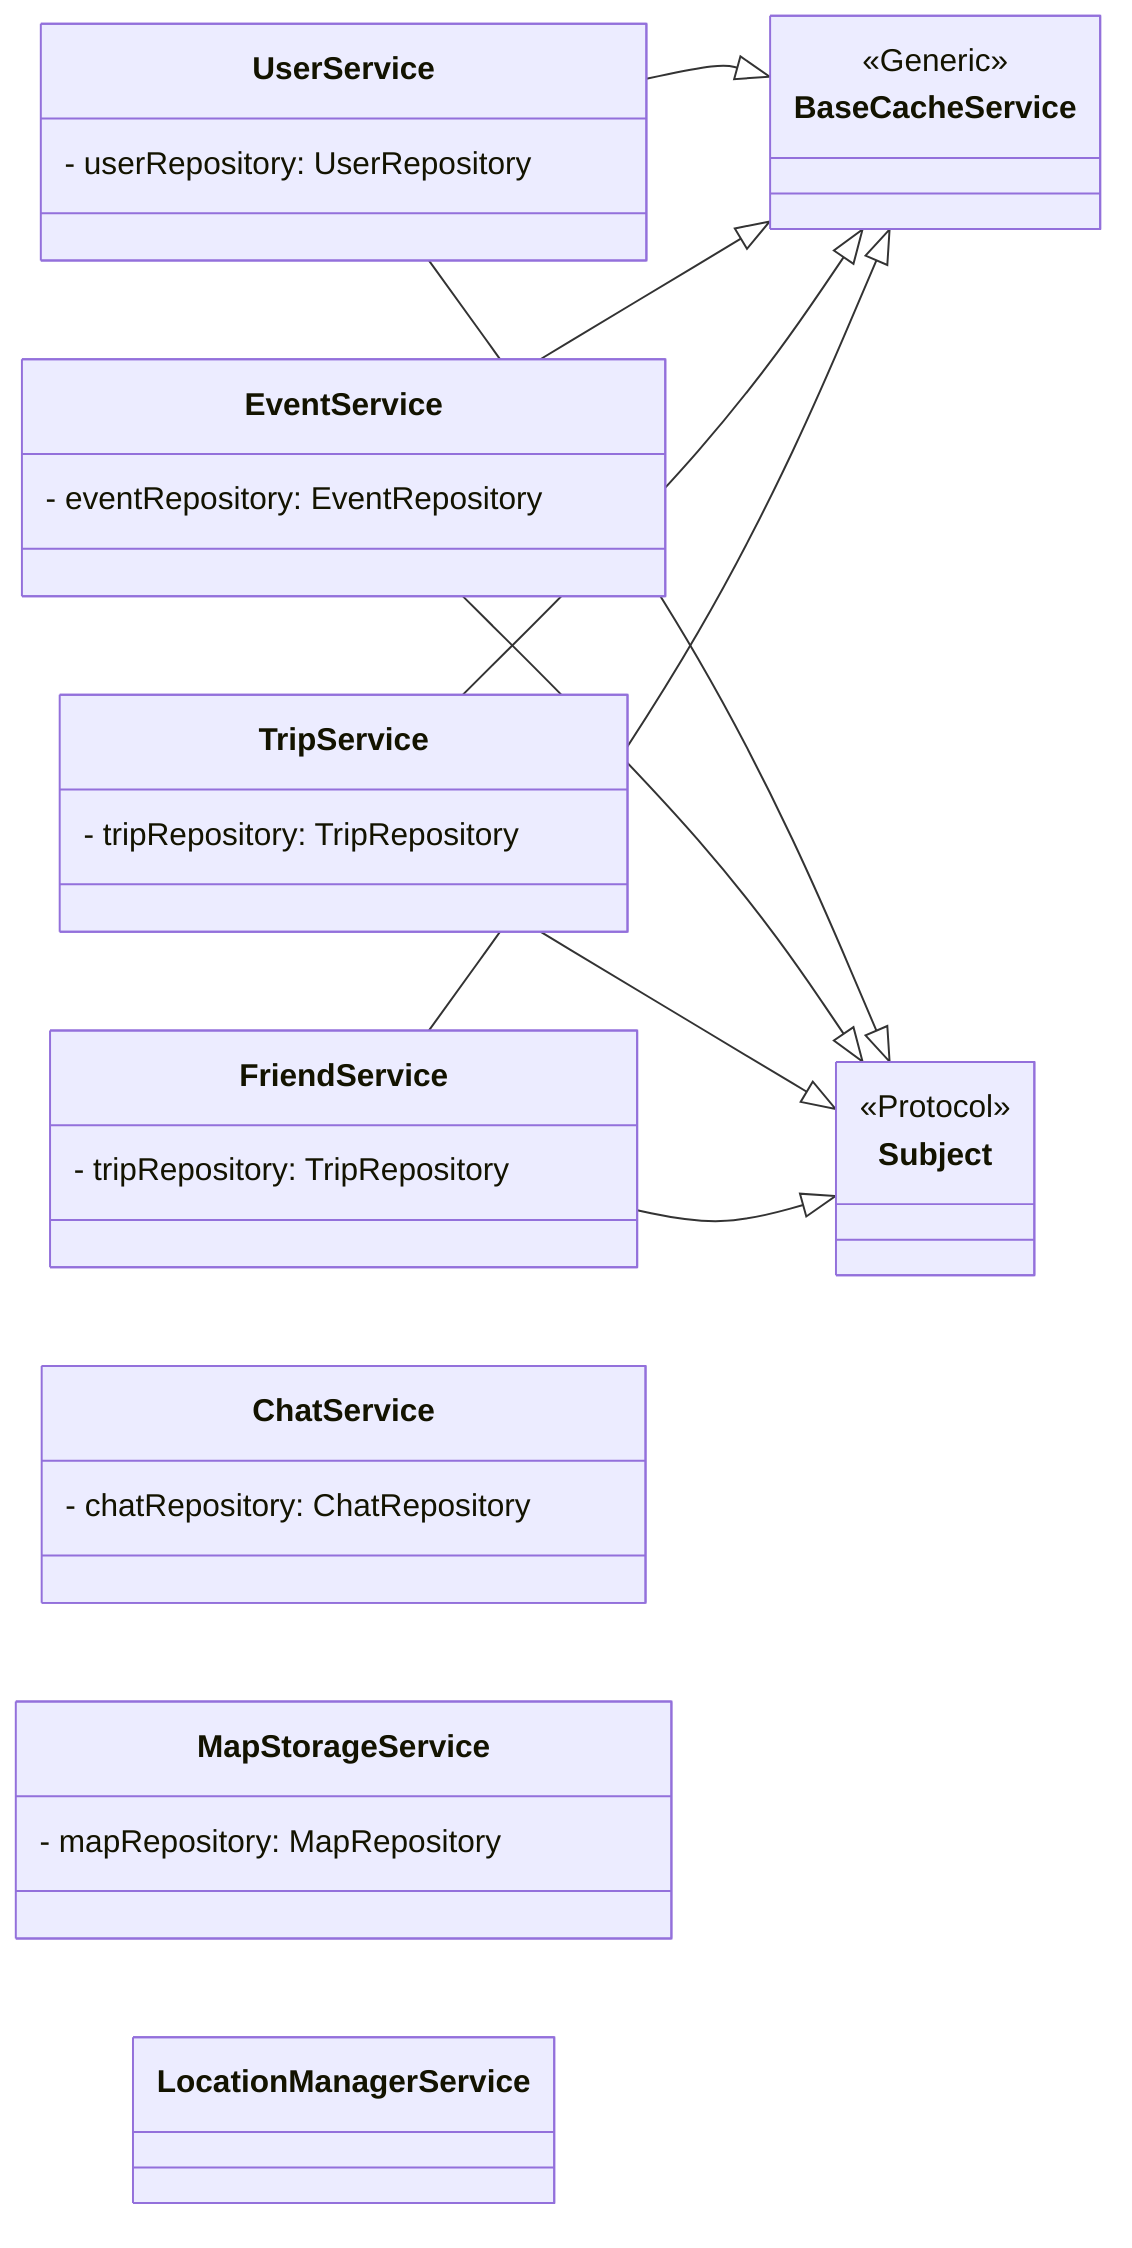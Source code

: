 classDiagram
    direction LR
    UserService --|> BaseCacheService
    EventService --|> BaseCacheService
    TripService --|> BaseCacheService
    FriendService --|> BaseCacheService
    
    UserService --|> Subject
    EventService --|> Subject
    TripService --|> Subject
    FriendService --|> Subject
    
    class BaseCacheService { 
        <<Generic>>
    }
    
    class UserService{
        - userRepository: UserRepository
    }
    class EventService{
        - eventRepository: EventRepository
    }
    class ChatService{
        - chatRepository: ChatRepository
    }
    class MapStorageService{
        - mapRepository: MapRepository
    }
    class LocationManagerService { }
    class TripService{
        - tripRepository: TripRepository
    }
    class FriendService{
        - tripRepository: TripRepository
    }

    class Subject{
        <<Protocol>>
    }